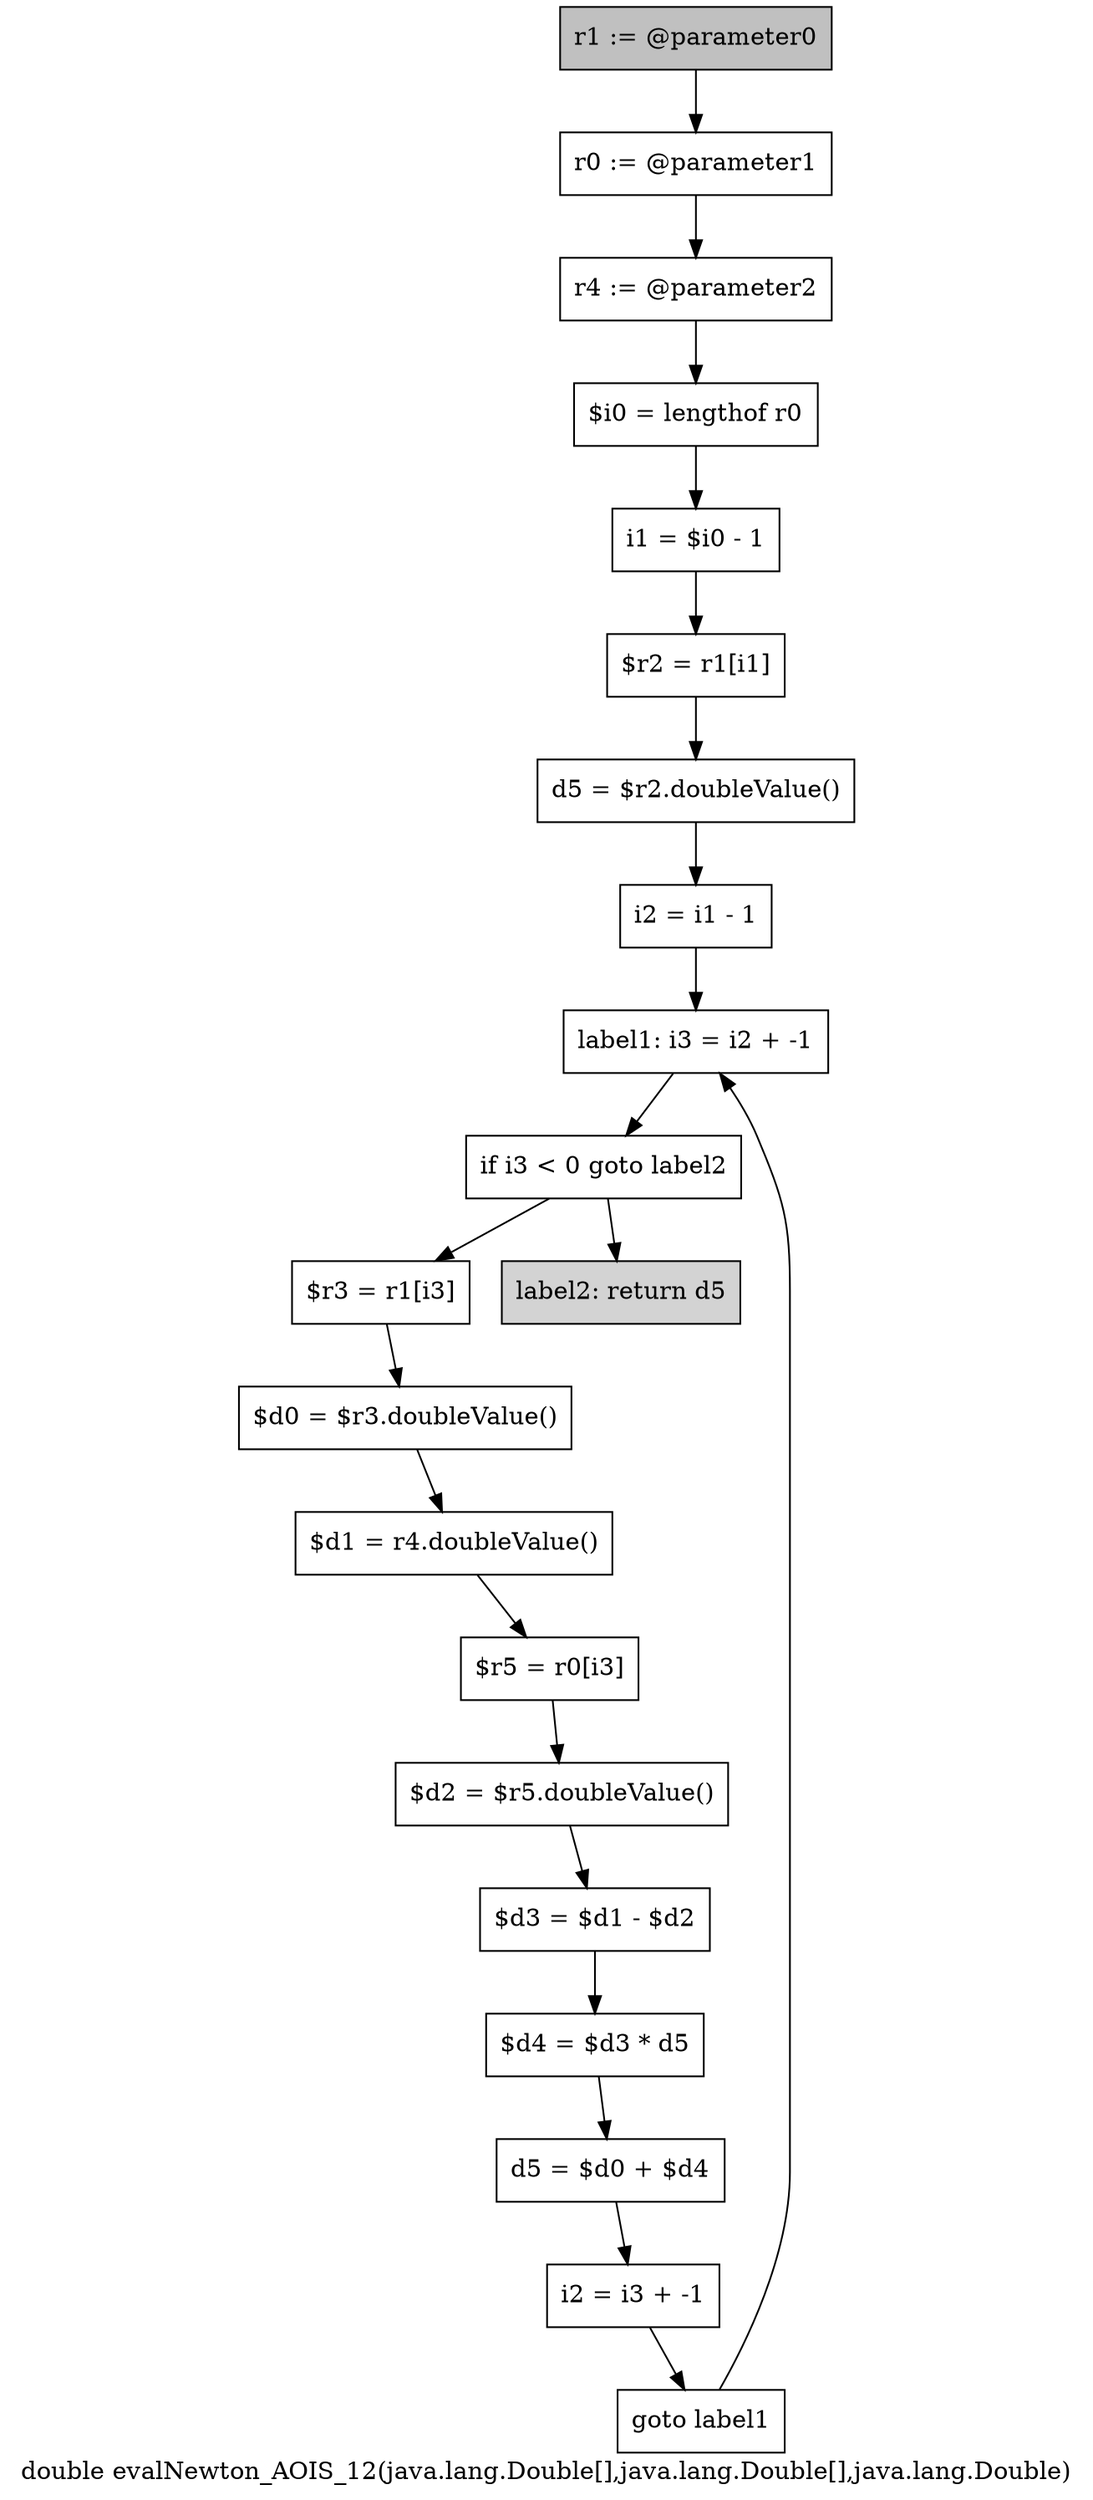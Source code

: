 digraph "double evalNewton_AOIS_12(java.lang.Double[],java.lang.Double[],java.lang.Double)" {
    label="double evalNewton_AOIS_12(java.lang.Double[],java.lang.Double[],java.lang.Double)";
    node [shape=box];
    "0" [style=filled,fillcolor=gray,label="r1 := @parameter0",];
    "1" [label="r0 := @parameter1",];
    "0"->"1";
    "2" [label="r4 := @parameter2",];
    "1"->"2";
    "3" [label="$i0 = lengthof r0",];
    "2"->"3";
    "4" [label="i1 = $i0 - 1",];
    "3"->"4";
    "5" [label="$r2 = r1[i1]",];
    "4"->"5";
    "6" [label="d5 = $r2.doubleValue()",];
    "5"->"6";
    "7" [label="i2 = i1 - 1",];
    "6"->"7";
    "8" [label="label1: i3 = i2 + -1",];
    "7"->"8";
    "9" [label="if i3 < 0 goto label2",];
    "8"->"9";
    "10" [label="$r3 = r1[i3]",];
    "9"->"10";
    "20" [style=filled,fillcolor=lightgray,label="label2: return d5",];
    "9"->"20";
    "11" [label="$d0 = $r3.doubleValue()",];
    "10"->"11";
    "12" [label="$d1 = r4.doubleValue()",];
    "11"->"12";
    "13" [label="$r5 = r0[i3]",];
    "12"->"13";
    "14" [label="$d2 = $r5.doubleValue()",];
    "13"->"14";
    "15" [label="$d3 = $d1 - $d2",];
    "14"->"15";
    "16" [label="$d4 = $d3 * d5",];
    "15"->"16";
    "17" [label="d5 = $d0 + $d4",];
    "16"->"17";
    "18" [label="i2 = i3 + -1",];
    "17"->"18";
    "19" [label="goto label1",];
    "18"->"19";
    "19"->"8";
}
